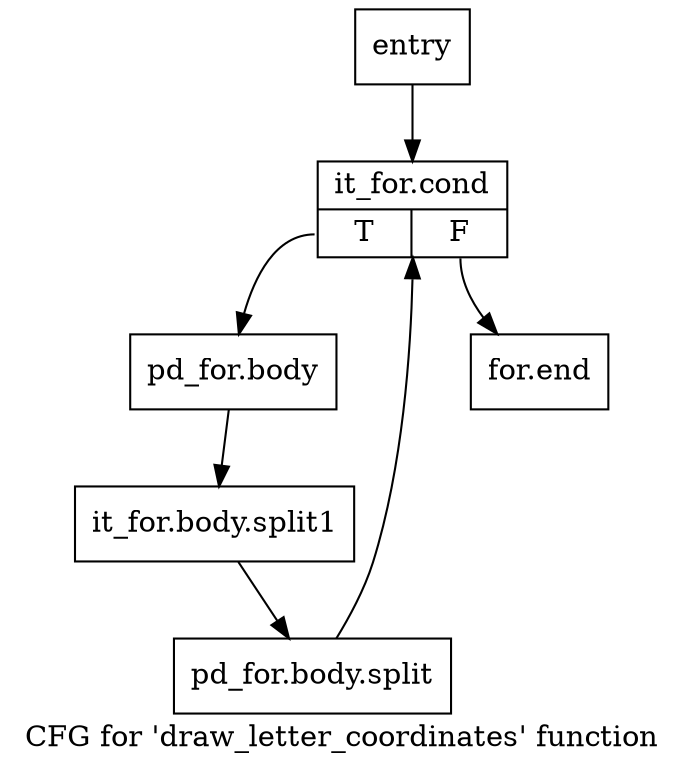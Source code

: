 digraph "CFG for 'draw_letter_coordinates' function" {
	label="CFG for 'draw_letter_coordinates' function";

	Node0x3516fc0 [shape=record,label="{entry}"];
	Node0x3516fc0 -> Node0x3517010;
	Node0x3517010 [shape=record,label="{it_for.cond|{<s0>T|<s1>F}}"];
	Node0x3517010:s0 -> Node0x35217d0;
	Node0x3517010:s1 -> Node0x3521820;
	Node0x35217d0 [shape=record,label="{pd_for.body}"];
	Node0x35217d0 -> Node0x4a541b0;
	Node0x4a541b0 [shape=record,label="{it_for.body.split1}"];
	Node0x4a541b0 -> Node0x4ac1470;
	Node0x4ac1470 [shape=record,label="{pd_for.body.split}"];
	Node0x4ac1470 -> Node0x3517010;
	Node0x3521820 [shape=record,label="{for.end}"];
}
